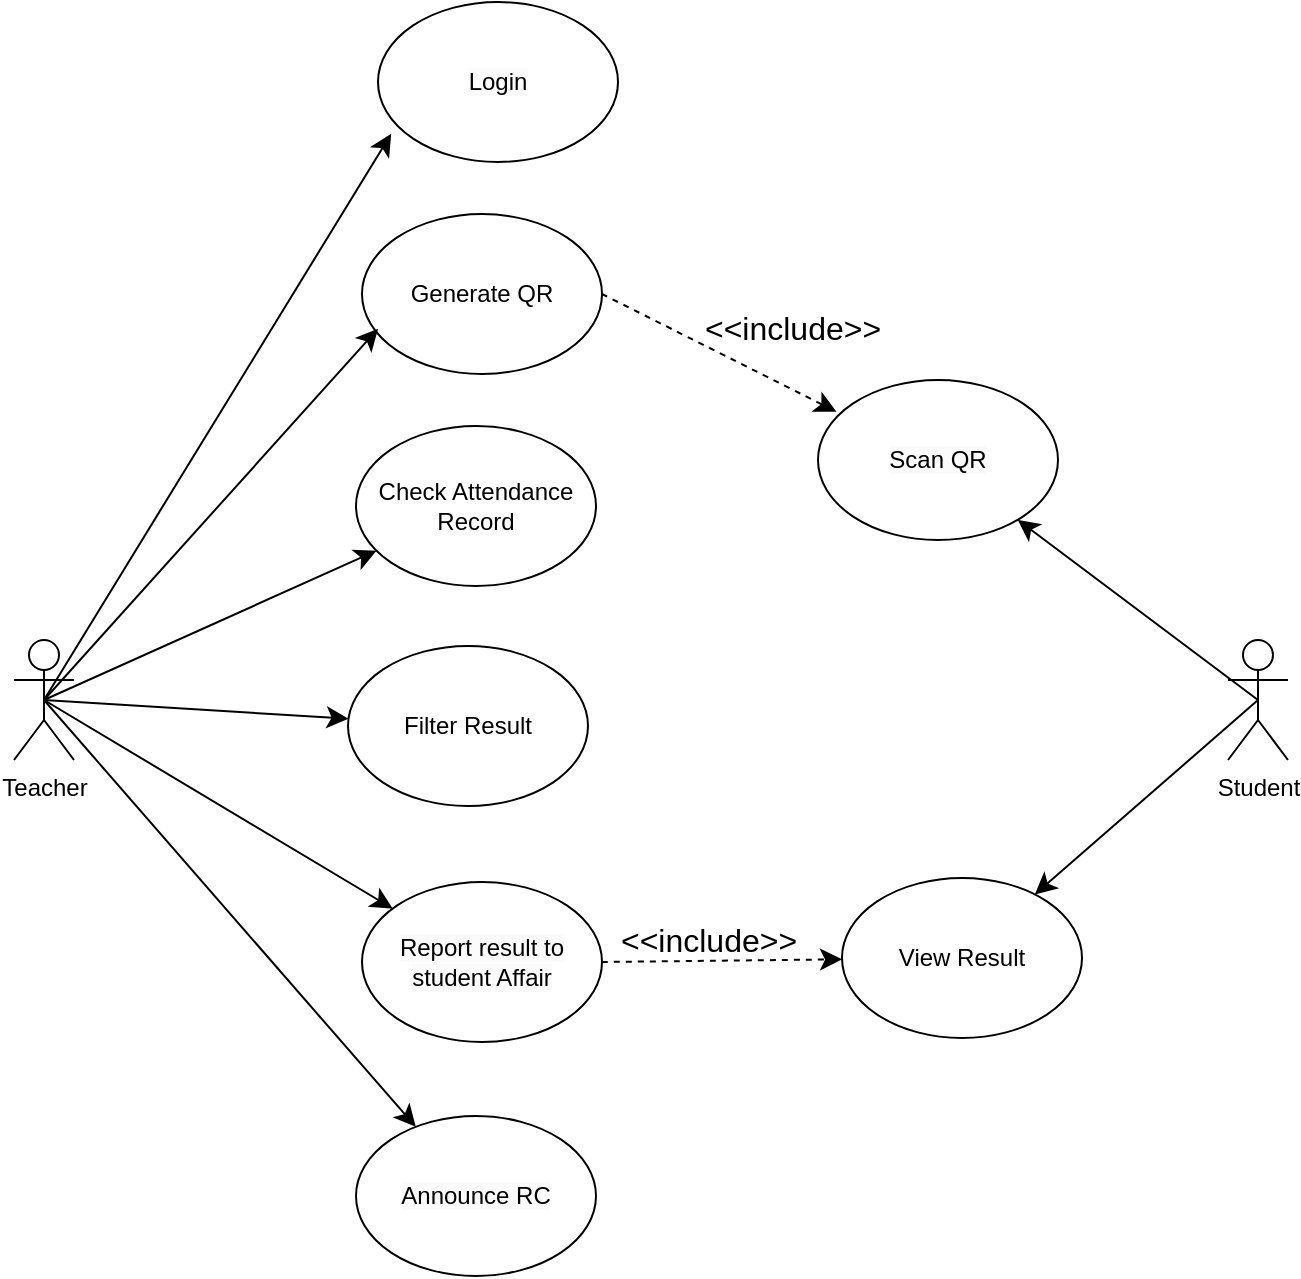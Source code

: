 <mxfile version="24.4.6" type="github">
  <diagram name="Page-1" id="A9KAZn5qZO0_NLEDMRQN">
    <mxGraphModel dx="1311" dy="532" grid="0" gridSize="10" guides="1" tooltips="1" connect="1" arrows="1" fold="1" page="0" pageScale="1" pageWidth="850" pageHeight="1100" math="0" shadow="0">
      <root>
        <mxCell id="0" />
        <mxCell id="1" parent="0" />
        <mxCell id="wZBWzFqZZk3TO02krdSQ-31" style="edgeStyle=none;curved=1;rounded=0;orthogonalLoop=1;jettySize=auto;html=1;exitX=0.5;exitY=0.5;exitDx=0;exitDy=0;exitPerimeter=0;fontSize=12;startSize=8;endSize=8;" edge="1" parent="1" source="wZBWzFqZZk3TO02krdSQ-1" target="wZBWzFqZZk3TO02krdSQ-21">
          <mxGeometry relative="1" as="geometry" />
        </mxCell>
        <mxCell id="wZBWzFqZZk3TO02krdSQ-36" style="edgeStyle=none;curved=1;rounded=0;orthogonalLoop=1;jettySize=auto;html=1;exitX=0.5;exitY=0.5;exitDx=0;exitDy=0;exitPerimeter=0;fontSize=12;startSize=8;endSize=8;" edge="1" parent="1" source="wZBWzFqZZk3TO02krdSQ-1" target="wZBWzFqZZk3TO02krdSQ-35">
          <mxGeometry relative="1" as="geometry" />
        </mxCell>
        <mxCell id="wZBWzFqZZk3TO02krdSQ-1" value="Student" style="shape=umlActor;verticalLabelPosition=bottom;verticalAlign=top;html=1;outlineConnect=0;" vertex="1" parent="1">
          <mxGeometry x="398" y="337" width="30" height="60" as="geometry" />
        </mxCell>
        <mxCell id="wZBWzFqZZk3TO02krdSQ-16" style="edgeStyle=none;curved=1;rounded=0;orthogonalLoop=1;jettySize=auto;html=1;exitX=0.5;exitY=0.5;exitDx=0;exitDy=0;exitPerimeter=0;fontSize=12;startSize=8;endSize=8;" edge="1" parent="1" source="wZBWzFqZZk3TO02krdSQ-3" target="wZBWzFqZZk3TO02krdSQ-12">
          <mxGeometry relative="1" as="geometry" />
        </mxCell>
        <mxCell id="wZBWzFqZZk3TO02krdSQ-17" style="edgeStyle=none;curved=1;rounded=0;orthogonalLoop=1;jettySize=auto;html=1;exitX=0.5;exitY=0.5;exitDx=0;exitDy=0;exitPerimeter=0;fontSize=12;startSize=8;endSize=8;" edge="1" parent="1" source="wZBWzFqZZk3TO02krdSQ-3" target="wZBWzFqZZk3TO02krdSQ-11">
          <mxGeometry relative="1" as="geometry" />
        </mxCell>
        <mxCell id="wZBWzFqZZk3TO02krdSQ-18" style="edgeStyle=none;curved=1;rounded=0;orthogonalLoop=1;jettySize=auto;html=1;exitX=0.5;exitY=0.5;exitDx=0;exitDy=0;exitPerimeter=0;fontSize=12;startSize=8;endSize=8;" edge="1" parent="1" source="wZBWzFqZZk3TO02krdSQ-3" target="wZBWzFqZZk3TO02krdSQ-13">
          <mxGeometry relative="1" as="geometry" />
        </mxCell>
        <mxCell id="wZBWzFqZZk3TO02krdSQ-20" style="edgeStyle=none;curved=1;rounded=0;orthogonalLoop=1;jettySize=auto;html=1;exitX=0.5;exitY=0.5;exitDx=0;exitDy=0;exitPerimeter=0;fontSize=12;startSize=8;endSize=8;" edge="1" parent="1" source="wZBWzFqZZk3TO02krdSQ-3" target="wZBWzFqZZk3TO02krdSQ-14">
          <mxGeometry relative="1" as="geometry" />
        </mxCell>
        <mxCell id="wZBWzFqZZk3TO02krdSQ-3" value="Teacher" style="shape=umlActor;verticalLabelPosition=bottom;verticalAlign=top;html=1;outlineConnect=0;" vertex="1" parent="1">
          <mxGeometry x="-209" y="337" width="30" height="60" as="geometry" />
        </mxCell>
        <mxCell id="wZBWzFqZZk3TO02krdSQ-10" value="Generate QR" style="ellipse;whiteSpace=wrap;html=1;" vertex="1" parent="1">
          <mxGeometry x="-35" y="124" width="120" height="80" as="geometry" />
        </mxCell>
        <mxCell id="wZBWzFqZZk3TO02krdSQ-11" value="Check Attendance Record" style="ellipse;whiteSpace=wrap;html=1;" vertex="1" parent="1">
          <mxGeometry x="-38" y="230" width="120" height="80" as="geometry" />
        </mxCell>
        <mxCell id="wZBWzFqZZk3TO02krdSQ-12" value="Filter Result" style="ellipse;whiteSpace=wrap;html=1;" vertex="1" parent="1">
          <mxGeometry x="-42" y="340" width="120" height="80" as="geometry" />
        </mxCell>
        <mxCell id="wZBWzFqZZk3TO02krdSQ-13" value="&lt;span style=&quot;background-color: rgb(251, 251, 251);&quot;&gt;Report result to student Affair&lt;/span&gt;" style="ellipse;whiteSpace=wrap;html=1;" vertex="1" parent="1">
          <mxGeometry x="-35" y="458" width="120" height="80" as="geometry" />
        </mxCell>
        <mxCell id="wZBWzFqZZk3TO02krdSQ-37" style="edgeStyle=none;curved=1;rounded=0;orthogonalLoop=1;jettySize=auto;html=1;exitX=1;exitY=0.5;exitDx=0;exitDy=0;fontSize=12;startSize=8;endSize=8;dashed=1;" edge="1" parent="1" source="wZBWzFqZZk3TO02krdSQ-13" target="wZBWzFqZZk3TO02krdSQ-35">
          <mxGeometry relative="1" as="geometry" />
        </mxCell>
        <mxCell id="wZBWzFqZZk3TO02krdSQ-14" value="&lt;span style=&quot;background-color: rgb(251, 251, 251);&quot;&gt;Announce RC&lt;/span&gt;" style="ellipse;whiteSpace=wrap;html=1;" vertex="1" parent="1">
          <mxGeometry x="-38" y="575" width="120" height="80" as="geometry" />
        </mxCell>
        <mxCell id="wZBWzFqZZk3TO02krdSQ-15" style="edgeStyle=none;curved=1;rounded=0;orthogonalLoop=1;jettySize=auto;html=1;entryX=0.067;entryY=0.717;entryDx=0;entryDy=0;entryPerimeter=0;fontSize=12;startSize=8;endSize=8;exitX=0.5;exitY=0.5;exitDx=0;exitDy=0;exitPerimeter=0;" edge="1" parent="1" source="wZBWzFqZZk3TO02krdSQ-3" target="wZBWzFqZZk3TO02krdSQ-10">
          <mxGeometry relative="1" as="geometry">
            <mxPoint x="-163" y="367" as="sourcePoint" />
          </mxGeometry>
        </mxCell>
        <mxCell id="wZBWzFqZZk3TO02krdSQ-21" value="&lt;span style=&quot;background-color: rgb(251, 251, 251);&quot;&gt;Scan QR&lt;/span&gt;" style="ellipse;whiteSpace=wrap;html=1;" vertex="1" parent="1">
          <mxGeometry x="193" y="207" width="120" height="80" as="geometry" />
        </mxCell>
        <mxCell id="wZBWzFqZZk3TO02krdSQ-23" value="&lt;span style=&quot;background-color: rgb(251, 251, 251);&quot;&gt;Login&lt;/span&gt;" style="ellipse;whiteSpace=wrap;html=1;" vertex="1" parent="1">
          <mxGeometry x="-27" y="18" width="120" height="80" as="geometry" />
        </mxCell>
        <mxCell id="wZBWzFqZZk3TO02krdSQ-24" style="edgeStyle=none;curved=1;rounded=0;orthogonalLoop=1;jettySize=auto;html=1;exitX=0.5;exitY=0.5;exitDx=0;exitDy=0;exitPerimeter=0;entryX=0.055;entryY=0.824;entryDx=0;entryDy=0;entryPerimeter=0;fontSize=12;startSize=8;endSize=8;" edge="1" parent="1" source="wZBWzFqZZk3TO02krdSQ-3" target="wZBWzFqZZk3TO02krdSQ-23">
          <mxGeometry relative="1" as="geometry" />
        </mxCell>
        <mxCell id="wZBWzFqZZk3TO02krdSQ-33" style="edgeStyle=none;curved=1;rounded=0;orthogonalLoop=1;jettySize=auto;html=1;exitX=1;exitY=0.5;exitDx=0;exitDy=0;entryX=0.077;entryY=0.198;entryDx=0;entryDy=0;entryPerimeter=0;fontSize=12;startSize=8;endSize=8;dashed=1;" edge="1" parent="1" source="wZBWzFqZZk3TO02krdSQ-10" target="wZBWzFqZZk3TO02krdSQ-21">
          <mxGeometry relative="1" as="geometry" />
        </mxCell>
        <mxCell id="wZBWzFqZZk3TO02krdSQ-34" value="&amp;lt;&amp;lt;include&amp;gt;&amp;gt;" style="text;html=1;align=center;verticalAlign=middle;resizable=0;points=[];autosize=1;strokeColor=none;fillColor=none;fontSize=16;" vertex="1" parent="1">
          <mxGeometry x="127" y="165" width="106" height="31" as="geometry" />
        </mxCell>
        <mxCell id="wZBWzFqZZk3TO02krdSQ-35" value="View Result" style="ellipse;whiteSpace=wrap;html=1;" vertex="1" parent="1">
          <mxGeometry x="205" y="456" width="120" height="80" as="geometry" />
        </mxCell>
        <mxCell id="wZBWzFqZZk3TO02krdSQ-38" value="&amp;lt;&amp;lt;include&amp;gt;&amp;gt;" style="text;html=1;align=center;verticalAlign=middle;resizable=0;points=[];autosize=1;strokeColor=none;fillColor=none;fontSize=16;" vertex="1" parent="1">
          <mxGeometry x="85" y="471" width="106" height="31" as="geometry" />
        </mxCell>
      </root>
    </mxGraphModel>
  </diagram>
</mxfile>
